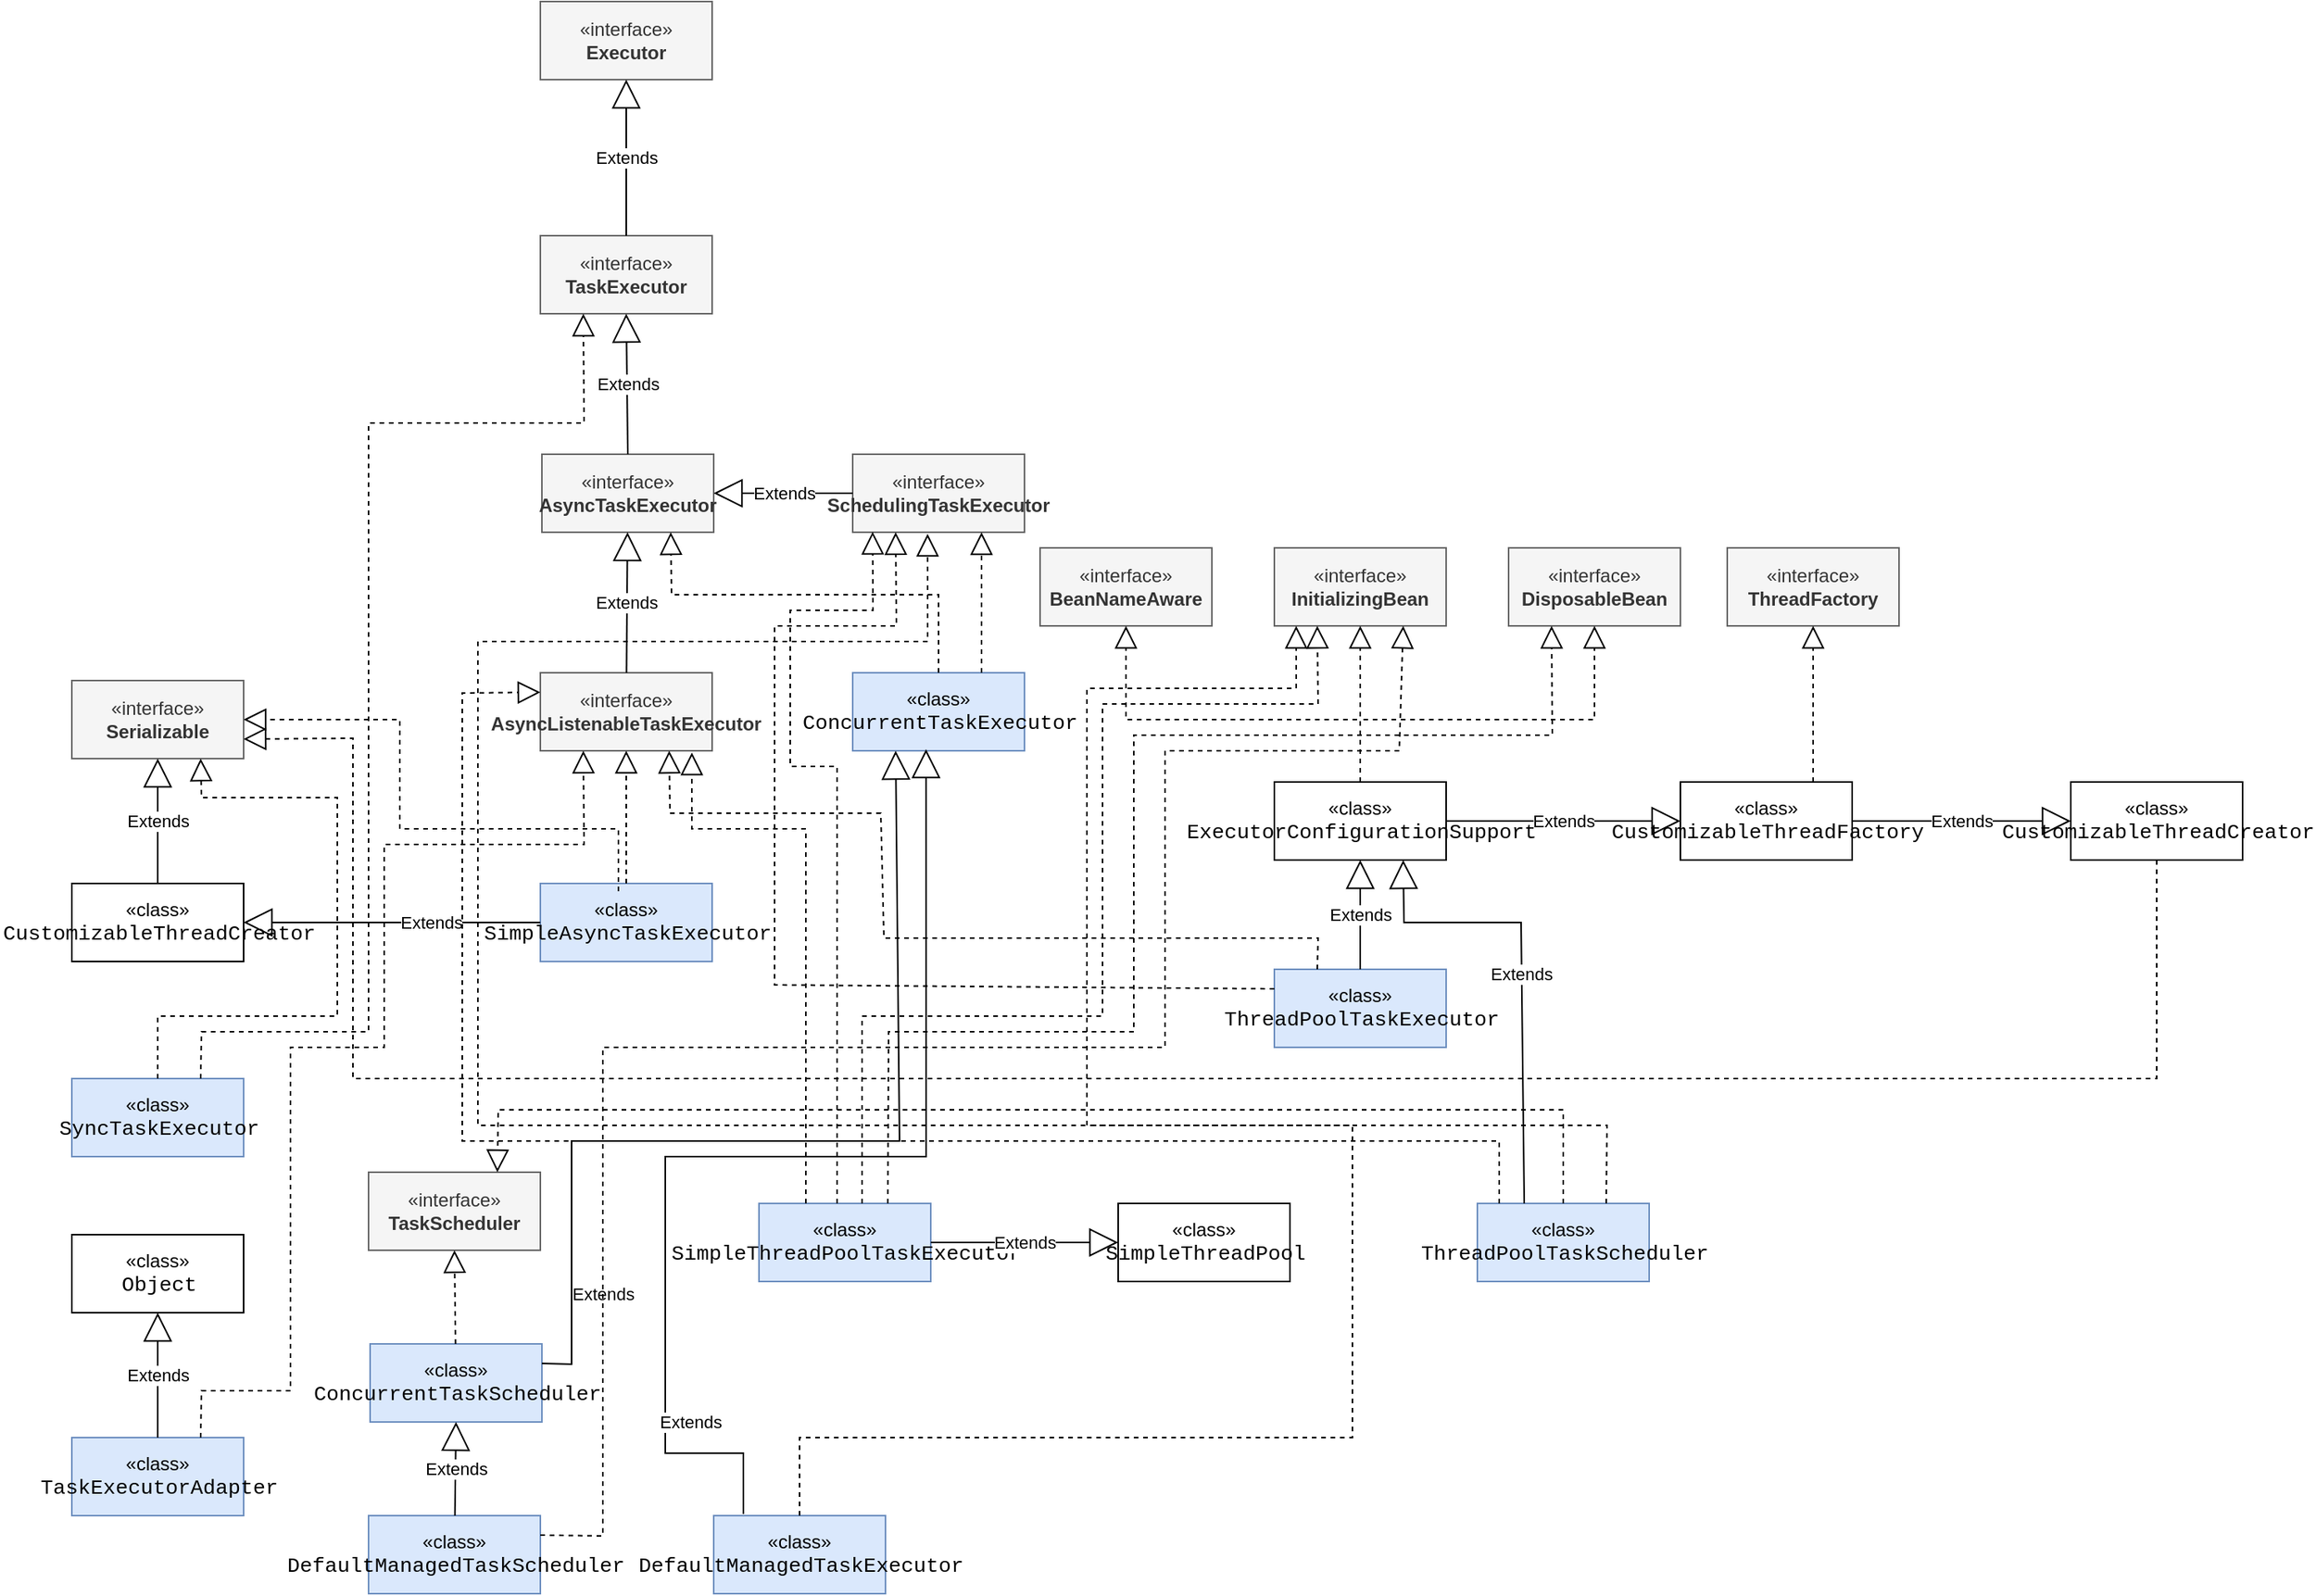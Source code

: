 <mxfile version="21.3.2" type="github">
  <diagram id="C5RBs43oDa-KdzZeNtuy" name="Page-1">
    <mxGraphModel dx="2074" dy="1116" grid="1" gridSize="10" guides="1" tooltips="1" connect="1" arrows="1" fold="1" page="1" pageScale="1" pageWidth="827" pageHeight="1169" math="0" shadow="0">
      <root>
        <mxCell id="WIyWlLk6GJQsqaUBKTNV-0" />
        <mxCell id="WIyWlLk6GJQsqaUBKTNV-1" parent="WIyWlLk6GJQsqaUBKTNV-0" />
        <mxCell id="gGzK5oWEuJAgpFDLgVJi-4" value="«interface»&lt;br&gt;&lt;b&gt;Executor&lt;/b&gt;" style="html=1;whiteSpace=wrap;fillColor=#f5f5f5;fontColor=#333333;strokeColor=#666666;" parent="WIyWlLk6GJQsqaUBKTNV-1" vertex="1">
          <mxGeometry x="360" y="60" width="110" height="50" as="geometry" />
        </mxCell>
        <mxCell id="gGzK5oWEuJAgpFDLgVJi-10" value="«interface»&lt;br&gt;&lt;b&gt;AsyncTaskExecutor&lt;/b&gt;" style="html=1;whiteSpace=wrap;fillColor=#f5f5f5;fontColor=#333333;strokeColor=#666666;" parent="WIyWlLk6GJQsqaUBKTNV-1" vertex="1">
          <mxGeometry x="361.0" y="350" width="110" height="50" as="geometry" />
        </mxCell>
        <mxCell id="mGdfeRdDgCOMt9ufy4X7-4" value="«interface»&lt;br&gt;&lt;b&gt;TaskExecutor&lt;/b&gt;" style="html=1;whiteSpace=wrap;fillColor=#f5f5f5;fontColor=#333333;strokeColor=#666666;" vertex="1" parent="WIyWlLk6GJQsqaUBKTNV-1">
          <mxGeometry x="360" y="210" width="110" height="50" as="geometry" />
        </mxCell>
        <mxCell id="mGdfeRdDgCOMt9ufy4X7-5" value="Extends" style="endArrow=block;endSize=16;endFill=0;html=1;rounded=0;" edge="1" parent="WIyWlLk6GJQsqaUBKTNV-1" source="mGdfeRdDgCOMt9ufy4X7-4" target="gGzK5oWEuJAgpFDLgVJi-4">
          <mxGeometry width="160" relative="1" as="geometry">
            <mxPoint x="425.5" y="290" as="sourcePoint" />
            <mxPoint x="391" y="240" as="targetPoint" />
          </mxGeometry>
        </mxCell>
        <mxCell id="mGdfeRdDgCOMt9ufy4X7-6" value="Extends" style="endArrow=block;endSize=16;endFill=0;html=1;rounded=0;entryX=0.5;entryY=1;entryDx=0;entryDy=0;exitX=0.5;exitY=0;exitDx=0;exitDy=0;" edge="1" parent="WIyWlLk6GJQsqaUBKTNV-1" source="gGzK5oWEuJAgpFDLgVJi-10" target="mGdfeRdDgCOMt9ufy4X7-4">
          <mxGeometry width="160" relative="1" as="geometry">
            <mxPoint x="481" y="390" as="sourcePoint" />
            <mxPoint x="421" y="320" as="targetPoint" />
          </mxGeometry>
        </mxCell>
        <mxCell id="mGdfeRdDgCOMt9ufy4X7-7" value="«interface»&lt;br&gt;&lt;b&gt;AsyncListenableTaskExecutor&lt;/b&gt;" style="html=1;whiteSpace=wrap;fillColor=#f5f5f5;fontColor=#333333;strokeColor=#666666;" vertex="1" parent="WIyWlLk6GJQsqaUBKTNV-1">
          <mxGeometry x="360" y="490" width="110" height="50" as="geometry" />
        </mxCell>
        <mxCell id="mGdfeRdDgCOMt9ufy4X7-8" value="Extends" style="endArrow=block;endSize=16;endFill=0;html=1;rounded=0;" edge="1" parent="WIyWlLk6GJQsqaUBKTNV-1" source="mGdfeRdDgCOMt9ufy4X7-7" target="gGzK5oWEuJAgpFDLgVJi-10">
          <mxGeometry width="160" relative="1" as="geometry">
            <mxPoint x="441" y="450" as="sourcePoint" />
            <mxPoint x="414.5" y="460" as="targetPoint" />
          </mxGeometry>
        </mxCell>
        <mxCell id="mGdfeRdDgCOMt9ufy4X7-9" value="«class»&lt;br&gt;&lt;div style=&quot;padding: 0px 0px 0px 2px;&quot;&gt;&lt;div style=&quot;font-family: &amp;quot;Courier New&amp;quot;; font-size: 10pt;&quot;&gt;&lt;p style=&quot;margin: 0px;&quot;&gt;SimpleAsyncTaskExecutor&lt;/p&gt;&lt;/div&gt;&lt;/div&gt;" style="html=1;whiteSpace=wrap;fillColor=#dae8fc;strokeColor=#6c8ebf;" vertex="1" parent="WIyWlLk6GJQsqaUBKTNV-1">
          <mxGeometry x="360" y="625" width="110" height="50" as="geometry" />
        </mxCell>
        <mxCell id="mGdfeRdDgCOMt9ufy4X7-10" value="«class»&lt;br&gt;&lt;div style=&quot;padding: 0px 0px 0px 2px;&quot;&gt;&lt;div style=&quot;font-family: &amp;quot;Courier New&amp;quot;; font-size: 10pt;&quot;&gt;&lt;p style=&quot;margin: 0px;&quot;&gt;CustomizableThreadCreator&lt;/p&gt;&lt;/div&gt;&lt;/div&gt;" style="html=1;whiteSpace=wrap;" vertex="1" parent="WIyWlLk6GJQsqaUBKTNV-1">
          <mxGeometry x="60" y="625" width="110" height="50" as="geometry" />
        </mxCell>
        <mxCell id="mGdfeRdDgCOMt9ufy4X7-11" value="«interface»&lt;br&gt;&lt;b&gt;Serializable&lt;/b&gt;" style="html=1;whiteSpace=wrap;fillColor=#f5f5f5;fontColor=#333333;strokeColor=#666666;" vertex="1" parent="WIyWlLk6GJQsqaUBKTNV-1">
          <mxGeometry x="60.0" y="495" width="110" height="50" as="geometry" />
        </mxCell>
        <mxCell id="mGdfeRdDgCOMt9ufy4X7-12" value="Extends" style="endArrow=block;endSize=16;endFill=0;html=1;rounded=0;entryX=0.5;entryY=1;entryDx=0;entryDy=0;exitX=0.5;exitY=0;exitDx=0;exitDy=0;" edge="1" parent="WIyWlLk6GJQsqaUBKTNV-1" source="mGdfeRdDgCOMt9ufy4X7-10" target="mGdfeRdDgCOMt9ufy4X7-11">
          <mxGeometry width="160" relative="1" as="geometry">
            <mxPoint x="-136" y="585" as="sourcePoint" />
            <mxPoint x="-135" y="495" as="targetPoint" />
          </mxGeometry>
        </mxCell>
        <mxCell id="mGdfeRdDgCOMt9ufy4X7-13" value="Extends" style="endArrow=block;endSize=16;endFill=0;html=1;rounded=0;exitX=0;exitY=0.5;exitDx=0;exitDy=0;entryX=1;entryY=0.5;entryDx=0;entryDy=0;" edge="1" parent="WIyWlLk6GJQsqaUBKTNV-1" source="mGdfeRdDgCOMt9ufy4X7-9" target="mGdfeRdDgCOMt9ufy4X7-10">
          <mxGeometry x="-0.263" width="160" relative="1" as="geometry">
            <mxPoint x="530" y="620" as="sourcePoint" />
            <mxPoint x="530" y="540" as="targetPoint" />
            <mxPoint as="offset" />
          </mxGeometry>
        </mxCell>
        <mxCell id="mGdfeRdDgCOMt9ufy4X7-14" value="" style="endArrow=block;dashed=1;endFill=0;endSize=12;html=1;rounded=0;entryX=1;entryY=0.5;entryDx=0;entryDy=0;" edge="1" parent="WIyWlLk6GJQsqaUBKTNV-1" target="mGdfeRdDgCOMt9ufy4X7-11">
          <mxGeometry width="160" relative="1" as="geometry">
            <mxPoint x="410" y="630" as="sourcePoint" />
            <mxPoint x="280" y="570" as="targetPoint" />
            <Array as="points">
              <mxPoint x="410" y="590" />
              <mxPoint x="270" y="590" />
              <mxPoint x="270" y="520" />
            </Array>
          </mxGeometry>
        </mxCell>
        <mxCell id="mGdfeRdDgCOMt9ufy4X7-16" value="" style="endArrow=block;dashed=1;endFill=0;endSize=12;html=1;rounded=0;entryX=0.5;entryY=1;entryDx=0;entryDy=0;exitX=0.5;exitY=0;exitDx=0;exitDy=0;" edge="1" parent="WIyWlLk6GJQsqaUBKTNV-1" source="mGdfeRdDgCOMt9ufy4X7-9" target="mGdfeRdDgCOMt9ufy4X7-7">
          <mxGeometry width="160" relative="1" as="geometry">
            <mxPoint x="430" y="600" as="sourcePoint" />
            <mxPoint x="590" y="610" as="targetPoint" />
          </mxGeometry>
        </mxCell>
        <mxCell id="mGdfeRdDgCOMt9ufy4X7-20" value="«interface»&lt;br&gt;&lt;b&gt;SchedulingTaskExecutor&lt;/b&gt;" style="html=1;whiteSpace=wrap;fillColor=#f5f5f5;fontColor=#333333;strokeColor=#666666;" vertex="1" parent="WIyWlLk6GJQsqaUBKTNV-1">
          <mxGeometry x="560" y="350" width="110" height="50" as="geometry" />
        </mxCell>
        <mxCell id="mGdfeRdDgCOMt9ufy4X7-21" value="Extends" style="endArrow=block;endSize=16;endFill=0;html=1;rounded=0;exitX=0;exitY=0.5;exitDx=0;exitDy=0;" edge="1" parent="WIyWlLk6GJQsqaUBKTNV-1" source="mGdfeRdDgCOMt9ufy4X7-20" target="gGzK5oWEuJAgpFDLgVJi-10">
          <mxGeometry width="160" relative="1" as="geometry">
            <mxPoint x="520" y="405" as="sourcePoint" />
            <mxPoint x="271" y="395" as="targetPoint" />
          </mxGeometry>
        </mxCell>
        <mxCell id="mGdfeRdDgCOMt9ufy4X7-22" value="«class»&lt;br&gt;&lt;div style=&quot;padding: 0px 0px 0px 2px;&quot;&gt;&lt;div style=&quot;font-family: &amp;quot;Courier New&amp;quot;; font-size: 10pt;&quot;&gt;&lt;p style=&quot;margin: 0px;&quot;&gt;ConcurrentTaskExecutor&lt;/p&gt;&lt;/div&gt;&lt;/div&gt;" style="html=1;whiteSpace=wrap;fillColor=#dae8fc;strokeColor=#6c8ebf;" vertex="1" parent="WIyWlLk6GJQsqaUBKTNV-1">
          <mxGeometry x="560" y="490" width="110" height="50" as="geometry" />
        </mxCell>
        <mxCell id="mGdfeRdDgCOMt9ufy4X7-23" value="" style="endArrow=block;dashed=1;endFill=0;endSize=12;html=1;rounded=0;entryX=0.75;entryY=1;entryDx=0;entryDy=0;exitX=0.5;exitY=0;exitDx=0;exitDy=0;" edge="1" parent="WIyWlLk6GJQsqaUBKTNV-1" source="mGdfeRdDgCOMt9ufy4X7-22" target="gGzK5oWEuJAgpFDLgVJi-10">
          <mxGeometry width="160" relative="1" as="geometry">
            <mxPoint x="425" y="635" as="sourcePoint" />
            <mxPoint x="425" y="550" as="targetPoint" />
            <Array as="points">
              <mxPoint x="615" y="440" />
              <mxPoint x="444" y="440" />
            </Array>
          </mxGeometry>
        </mxCell>
        <mxCell id="mGdfeRdDgCOMt9ufy4X7-24" value="" style="endArrow=block;dashed=1;endFill=0;endSize=12;html=1;rounded=0;entryX=0.75;entryY=1;entryDx=0;entryDy=0;exitX=0.75;exitY=0;exitDx=0;exitDy=0;" edge="1" parent="WIyWlLk6GJQsqaUBKTNV-1" source="mGdfeRdDgCOMt9ufy4X7-22" target="mGdfeRdDgCOMt9ufy4X7-20">
          <mxGeometry width="160" relative="1" as="geometry">
            <mxPoint x="425" y="635" as="sourcePoint" />
            <mxPoint x="425" y="550" as="targetPoint" />
          </mxGeometry>
        </mxCell>
        <mxCell id="mGdfeRdDgCOMt9ufy4X7-25" value="«class»&lt;br&gt;&lt;div style=&quot;padding: 0px 0px 0px 2px;&quot;&gt;&lt;div style=&quot;font-family: &amp;quot;Courier New&amp;quot;; font-size: 10pt;&quot;&gt;&lt;p style=&quot;margin: 0px;&quot;&gt;ExecutorConfigurationSupport&lt;/p&gt;&lt;/div&gt;&lt;/div&gt;" style="html=1;whiteSpace=wrap;" vertex="1" parent="WIyWlLk6GJQsqaUBKTNV-1">
          <mxGeometry x="830" y="560" width="110" height="50" as="geometry" />
        </mxCell>
        <mxCell id="mGdfeRdDgCOMt9ufy4X7-26" value="«class»&lt;br&gt;&lt;div style=&quot;padding: 0px 0px 0px 2px;&quot;&gt;&lt;div style=&quot;font-family: &amp;quot;Courier New&amp;quot;; font-size: 10pt;&quot;&gt;&lt;p style=&quot;margin: 0px;&quot;&gt;ThreadPoolTaskExecutor&lt;/p&gt;&lt;/div&gt;&lt;/div&gt;" style="html=1;whiteSpace=wrap;fillColor=#dae8fc;strokeColor=#6c8ebf;" vertex="1" parent="WIyWlLk6GJQsqaUBKTNV-1">
          <mxGeometry x="830" y="680" width="110" height="50" as="geometry" />
        </mxCell>
        <mxCell id="mGdfeRdDgCOMt9ufy4X7-27" value="Extends" style="endArrow=block;endSize=16;endFill=0;html=1;rounded=0;entryX=0.5;entryY=1;entryDx=0;entryDy=0;" edge="1" parent="WIyWlLk6GJQsqaUBKTNV-1" source="mGdfeRdDgCOMt9ufy4X7-26" target="mGdfeRdDgCOMt9ufy4X7-25">
          <mxGeometry width="160" relative="1" as="geometry">
            <mxPoint x="929.5" y="640" as="sourcePoint" />
            <mxPoint x="840.5" y="640" as="targetPoint" />
          </mxGeometry>
        </mxCell>
        <mxCell id="mGdfeRdDgCOMt9ufy4X7-28" value="" style="endArrow=block;dashed=1;endFill=0;endSize=12;html=1;rounded=0;entryX=0.75;entryY=1;entryDx=0;entryDy=0;exitX=0.25;exitY=0;exitDx=0;exitDy=0;" edge="1" parent="WIyWlLk6GJQsqaUBKTNV-1" source="mGdfeRdDgCOMt9ufy4X7-26" target="mGdfeRdDgCOMt9ufy4X7-7">
          <mxGeometry width="160" relative="1" as="geometry">
            <mxPoint x="600" y="580" as="sourcePoint" />
            <mxPoint x="540" y="550" as="targetPoint" />
            <Array as="points">
              <mxPoint x="858" y="660" />
              <mxPoint x="580" y="660" />
              <mxPoint x="578" y="580" />
              <mxPoint x="443" y="580" />
            </Array>
          </mxGeometry>
        </mxCell>
        <mxCell id="mGdfeRdDgCOMt9ufy4X7-29" value="«class»&lt;br&gt;&lt;div style=&quot;padding: 0px 0px 0px 2px;&quot;&gt;&lt;div style=&quot;font-family: &amp;quot;Courier New&amp;quot;; font-size: 10pt;&quot;&gt;&lt;p style=&quot;margin: 0px;&quot;&gt;CustomizableThreadFactory&lt;/p&gt;&lt;/div&gt;&lt;/div&gt;" style="html=1;whiteSpace=wrap;" vertex="1" parent="WIyWlLk6GJQsqaUBKTNV-1">
          <mxGeometry x="1090" y="560" width="110" height="50" as="geometry" />
        </mxCell>
        <mxCell id="mGdfeRdDgCOMt9ufy4X7-30" value="«interface»&lt;br&gt;&lt;b&gt;BeanNameAware&lt;/b&gt;" style="html=1;whiteSpace=wrap;fillColor=#f5f5f5;fontColor=#333333;strokeColor=#666666;" vertex="1" parent="WIyWlLk6GJQsqaUBKTNV-1">
          <mxGeometry x="680" y="410" width="110" height="50" as="geometry" />
        </mxCell>
        <mxCell id="mGdfeRdDgCOMt9ufy4X7-31" value="«interface»&lt;br&gt;&lt;b&gt;InitializingBean&lt;/b&gt;" style="html=1;whiteSpace=wrap;fillColor=#f5f5f5;fontColor=#333333;strokeColor=#666666;" vertex="1" parent="WIyWlLk6GJQsqaUBKTNV-1">
          <mxGeometry x="830" y="410" width="110" height="50" as="geometry" />
        </mxCell>
        <mxCell id="mGdfeRdDgCOMt9ufy4X7-32" value="«interface»&lt;br&gt;&lt;b&gt;DisposableBean&lt;/b&gt;" style="html=1;whiteSpace=wrap;fillColor=#f5f5f5;fontColor=#333333;strokeColor=#666666;" vertex="1" parent="WIyWlLk6GJQsqaUBKTNV-1">
          <mxGeometry x="980" y="410" width="110" height="50" as="geometry" />
        </mxCell>
        <mxCell id="mGdfeRdDgCOMt9ufy4X7-33" value="" style="endArrow=block;dashed=1;endFill=0;endSize=12;html=1;rounded=0;entryX=0.5;entryY=1;entryDx=0;entryDy=0;exitX=0.5;exitY=0;exitDx=0;exitDy=0;" edge="1" parent="WIyWlLk6GJQsqaUBKTNV-1" source="mGdfeRdDgCOMt9ufy4X7-25" target="mGdfeRdDgCOMt9ufy4X7-30">
          <mxGeometry width="160" relative="1" as="geometry">
            <mxPoint x="809" y="500" as="sourcePoint" />
            <mxPoint x="809" y="410" as="targetPoint" />
            <Array as="points">
              <mxPoint x="885" y="520" />
              <mxPoint x="735" y="520" />
            </Array>
          </mxGeometry>
        </mxCell>
        <mxCell id="mGdfeRdDgCOMt9ufy4X7-34" value="" style="endArrow=block;dashed=1;endFill=0;endSize=12;html=1;rounded=0;exitX=0.5;exitY=0;exitDx=0;exitDy=0;" edge="1" parent="WIyWlLk6GJQsqaUBKTNV-1" source="mGdfeRdDgCOMt9ufy4X7-25" target="mGdfeRdDgCOMt9ufy4X7-31">
          <mxGeometry width="160" relative="1" as="geometry">
            <mxPoint x="1090.52" y="600" as="sourcePoint" />
            <mxPoint x="1090.52" y="510" as="targetPoint" />
          </mxGeometry>
        </mxCell>
        <mxCell id="mGdfeRdDgCOMt9ufy4X7-35" value="" style="endArrow=block;dashed=1;endFill=0;endSize=12;html=1;rounded=0;entryX=0.5;entryY=1;entryDx=0;entryDy=0;exitX=0.5;exitY=0;exitDx=0;exitDy=0;" edge="1" parent="WIyWlLk6GJQsqaUBKTNV-1" source="mGdfeRdDgCOMt9ufy4X7-25" target="mGdfeRdDgCOMt9ufy4X7-32">
          <mxGeometry width="160" relative="1" as="geometry">
            <mxPoint x="1240.52" y="590" as="sourcePoint" />
            <mxPoint x="1240.52" y="500" as="targetPoint" />
            <Array as="points">
              <mxPoint x="885" y="520" />
              <mxPoint x="1035" y="520" />
            </Array>
          </mxGeometry>
        </mxCell>
        <mxCell id="mGdfeRdDgCOMt9ufy4X7-36" value="Extends" style="endArrow=block;endSize=16;endFill=0;html=1;rounded=0;exitX=1;exitY=0.5;exitDx=0;exitDy=0;" edge="1" parent="WIyWlLk6GJQsqaUBKTNV-1" source="mGdfeRdDgCOMt9ufy4X7-25" target="mGdfeRdDgCOMt9ufy4X7-29">
          <mxGeometry width="160" relative="1" as="geometry">
            <mxPoint x="895" y="690" as="sourcePoint" />
            <mxPoint x="895" y="620" as="targetPoint" />
          </mxGeometry>
        </mxCell>
        <mxCell id="mGdfeRdDgCOMt9ufy4X7-38" value="«interface»&lt;br&gt;&lt;b&gt;ThreadFactory&lt;/b&gt;" style="html=1;whiteSpace=wrap;fillColor=#f5f5f5;fontColor=#333333;strokeColor=#666666;" vertex="1" parent="WIyWlLk6GJQsqaUBKTNV-1">
          <mxGeometry x="1120" y="410" width="110" height="50" as="geometry" />
        </mxCell>
        <mxCell id="mGdfeRdDgCOMt9ufy4X7-39" value="«class»&lt;br&gt;&lt;div style=&quot;padding: 0px 0px 0px 2px;&quot;&gt;&lt;div style=&quot;font-family: &amp;quot;Courier New&amp;quot;; font-size: 10pt;&quot;&gt;&lt;p style=&quot;margin: 0px;&quot;&gt;CustomizableThreadCreator&lt;/p&gt;&lt;/div&gt;&lt;/div&gt;" style="html=1;whiteSpace=wrap;" vertex="1" parent="WIyWlLk6GJQsqaUBKTNV-1">
          <mxGeometry x="1340" y="560" width="110" height="50" as="geometry" />
        </mxCell>
        <mxCell id="mGdfeRdDgCOMt9ufy4X7-40" value="Extends" style="endArrow=block;endSize=16;endFill=0;html=1;rounded=0;exitX=1;exitY=0.5;exitDx=0;exitDy=0;entryX=0;entryY=0.5;entryDx=0;entryDy=0;" edge="1" parent="WIyWlLk6GJQsqaUBKTNV-1" source="mGdfeRdDgCOMt9ufy4X7-29" target="mGdfeRdDgCOMt9ufy4X7-39">
          <mxGeometry width="160" relative="1" as="geometry">
            <mxPoint x="1260" y="624.05" as="sourcePoint" />
            <mxPoint x="1410" y="624.05" as="targetPoint" />
          </mxGeometry>
        </mxCell>
        <mxCell id="mGdfeRdDgCOMt9ufy4X7-41" value="" style="endArrow=block;dashed=1;endFill=0;endSize=12;html=1;rounded=0;" edge="1" parent="WIyWlLk6GJQsqaUBKTNV-1" target="mGdfeRdDgCOMt9ufy4X7-38">
          <mxGeometry width="160" relative="1" as="geometry">
            <mxPoint x="1175" y="560" as="sourcePoint" />
            <mxPoint x="1190" y="480" as="targetPoint" />
          </mxGeometry>
        </mxCell>
        <mxCell id="mGdfeRdDgCOMt9ufy4X7-42" value="" style="endArrow=block;dashed=1;endFill=0;endSize=12;html=1;rounded=0;entryX=1;entryY=0.75;entryDx=0;entryDy=0;exitX=0.5;exitY=1;exitDx=0;exitDy=0;" edge="1" parent="WIyWlLk6GJQsqaUBKTNV-1" source="mGdfeRdDgCOMt9ufy4X7-39" target="mGdfeRdDgCOMt9ufy4X7-11">
          <mxGeometry width="160" relative="1" as="geometry">
            <mxPoint x="435" y="850" as="sourcePoint" />
            <mxPoint x="190" y="750" as="targetPoint" />
            <Array as="points">
              <mxPoint x="1395" y="750" />
              <mxPoint x="330" y="750" />
              <mxPoint x="240" y="750" />
              <mxPoint x="240" y="532" />
            </Array>
          </mxGeometry>
        </mxCell>
        <mxCell id="mGdfeRdDgCOMt9ufy4X7-43" value="«class»&lt;br&gt;&lt;div style=&quot;padding: 0px 0px 0px 2px;&quot;&gt;&lt;div style=&quot;font-family: &amp;quot;Courier New&amp;quot;; font-size: 10pt;&quot;&gt;&lt;p style=&quot;margin: 0px;&quot;&gt;SimpleThreadPoolTaskExecutor&lt;/p&gt;&lt;/div&gt;&lt;/div&gt;" style="html=1;whiteSpace=wrap;fillColor=#dae8fc;strokeColor=#6c8ebf;" vertex="1" parent="WIyWlLk6GJQsqaUBKTNV-1">
          <mxGeometry x="500" y="830" width="110" height="50" as="geometry" />
        </mxCell>
        <mxCell id="mGdfeRdDgCOMt9ufy4X7-44" value="«class»&lt;br&gt;&lt;div style=&quot;padding: 0px 0px 0px 2px;&quot;&gt;&lt;div style=&quot;font-family: &amp;quot;Courier New&amp;quot;; font-size: 10pt;&quot;&gt;&lt;p style=&quot;margin: 0px;&quot;&gt;SimpleThreadPool&lt;/p&gt;&lt;/div&gt;&lt;/div&gt;" style="html=1;whiteSpace=wrap;" vertex="1" parent="WIyWlLk6GJQsqaUBKTNV-1">
          <mxGeometry x="730" y="830" width="110" height="50" as="geometry" />
        </mxCell>
        <mxCell id="mGdfeRdDgCOMt9ufy4X7-45" value="Extends" style="endArrow=block;endSize=16;endFill=0;html=1;rounded=0;exitX=1;exitY=0.5;exitDx=0;exitDy=0;entryX=0;entryY=0.5;entryDx=0;entryDy=0;" edge="1" parent="WIyWlLk6GJQsqaUBKTNV-1" source="mGdfeRdDgCOMt9ufy4X7-43" target="mGdfeRdDgCOMt9ufy4X7-44">
          <mxGeometry width="160" relative="1" as="geometry">
            <mxPoint x="759" y="810" as="sourcePoint" />
            <mxPoint x="670" y="810" as="targetPoint" />
          </mxGeometry>
        </mxCell>
        <mxCell id="mGdfeRdDgCOMt9ufy4X7-46" value="" style="endArrow=block;dashed=1;endFill=0;endSize=12;html=1;rounded=0;entryX=0.882;entryY=1.023;entryDx=0;entryDy=0;entryPerimeter=0;" edge="1" parent="WIyWlLk6GJQsqaUBKTNV-1" target="mGdfeRdDgCOMt9ufy4X7-7">
          <mxGeometry width="160" relative="1" as="geometry">
            <mxPoint x="530" y="830" as="sourcePoint" />
            <mxPoint x="550" y="655" as="targetPoint" />
            <Array as="points">
              <mxPoint x="530" y="590" />
              <mxPoint x="457" y="590" />
            </Array>
          </mxGeometry>
        </mxCell>
        <mxCell id="mGdfeRdDgCOMt9ufy4X7-47" value="" style="endArrow=block;dashed=1;endFill=0;endSize=12;html=1;rounded=0;entryX=0.116;entryY=0.994;entryDx=0;entryDy=0;entryPerimeter=0;" edge="1" parent="WIyWlLk6GJQsqaUBKTNV-1" target="mGdfeRdDgCOMt9ufy4X7-20">
          <mxGeometry width="160" relative="1" as="geometry">
            <mxPoint x="550" y="830" as="sourcePoint" />
            <mxPoint x="555" y="560" as="targetPoint" />
            <Array as="points">
              <mxPoint x="550" y="550" />
              <mxPoint x="520" y="550" />
              <mxPoint x="520" y="450" />
              <mxPoint x="573" y="450" />
            </Array>
          </mxGeometry>
        </mxCell>
        <mxCell id="mGdfeRdDgCOMt9ufy4X7-48" value="" style="endArrow=block;dashed=1;endFill=0;endSize=12;html=1;rounded=0;exitX=0.6;exitY=0;exitDx=0;exitDy=0;exitPerimeter=0;entryX=0.25;entryY=1;entryDx=0;entryDy=0;" edge="1" parent="WIyWlLk6GJQsqaUBKTNV-1" source="mGdfeRdDgCOMt9ufy4X7-43" target="mGdfeRdDgCOMt9ufy4X7-31">
          <mxGeometry width="160" relative="1" as="geometry">
            <mxPoint x="895" y="570" as="sourcePoint" />
            <mxPoint x="895" y="470" as="targetPoint" />
            <Array as="points">
              <mxPoint x="566" y="710" />
              <mxPoint x="720" y="710" />
              <mxPoint x="720" y="510" />
              <mxPoint x="858" y="510" />
            </Array>
          </mxGeometry>
        </mxCell>
        <mxCell id="mGdfeRdDgCOMt9ufy4X7-49" value="" style="endArrow=block;dashed=1;endFill=0;endSize=12;html=1;rounded=0;entryX=0.25;entryY=1;entryDx=0;entryDy=0;exitX=0.75;exitY=0;exitDx=0;exitDy=0;" edge="1" parent="WIyWlLk6GJQsqaUBKTNV-1" source="mGdfeRdDgCOMt9ufy4X7-43" target="mGdfeRdDgCOMt9ufy4X7-32">
          <mxGeometry width="160" relative="1" as="geometry">
            <mxPoint x="860" y="560" as="sourcePoint" />
            <mxPoint x="1010" y="460" as="targetPoint" />
            <Array as="points">
              <mxPoint x="583" y="720" />
              <mxPoint x="740" y="720" />
              <mxPoint x="740" y="530" />
              <mxPoint x="1008" y="530" />
            </Array>
          </mxGeometry>
        </mxCell>
        <mxCell id="mGdfeRdDgCOMt9ufy4X7-51" value="«class»&lt;br&gt;&lt;div style=&quot;padding: 0px 0px 0px 2px;&quot;&gt;&lt;div style=&quot;font-family: &amp;quot;Courier New&amp;quot;; font-size: 10pt;&quot;&gt;&lt;p style=&quot;margin: 0px;&quot;&gt;ConcurrentTaskScheduler&lt;/p&gt;&lt;/div&gt;&lt;/div&gt;" style="html=1;whiteSpace=wrap;fillColor=#dae8fc;strokeColor=#6c8ebf;" vertex="1" parent="WIyWlLk6GJQsqaUBKTNV-1">
          <mxGeometry x="251" y="920" width="110" height="50" as="geometry" />
        </mxCell>
        <mxCell id="mGdfeRdDgCOMt9ufy4X7-52" value="«interface»&lt;br&gt;&lt;b&gt;TaskScheduler&lt;/b&gt;" style="html=1;whiteSpace=wrap;fillColor=#f5f5f5;fontColor=#333333;strokeColor=#666666;" vertex="1" parent="WIyWlLk6GJQsqaUBKTNV-1">
          <mxGeometry x="250" y="810" width="110" height="50" as="geometry" />
        </mxCell>
        <mxCell id="mGdfeRdDgCOMt9ufy4X7-53" value="" style="endArrow=block;dashed=1;endFill=0;endSize=12;html=1;rounded=0;entryX=0.5;entryY=1;entryDx=0;entryDy=0;" edge="1" parent="WIyWlLk6GJQsqaUBKTNV-1" source="mGdfeRdDgCOMt9ufy4X7-51" target="mGdfeRdDgCOMt9ufy4X7-52">
          <mxGeometry width="160" relative="1" as="geometry">
            <mxPoint x="410" y="950" as="sourcePoint" />
            <mxPoint x="410" y="850" as="targetPoint" />
          </mxGeometry>
        </mxCell>
        <mxCell id="mGdfeRdDgCOMt9ufy4X7-54" value="Extends" style="endArrow=block;endSize=16;endFill=0;html=1;rounded=0;exitX=1;exitY=0.25;exitDx=0;exitDy=0;entryX=0.25;entryY=1;entryDx=0;entryDy=0;" edge="1" parent="WIyWlLk6GJQsqaUBKTNV-1" source="mGdfeRdDgCOMt9ufy4X7-51" target="mGdfeRdDgCOMt9ufy4X7-22">
          <mxGeometry x="-0.792" y="-20" width="160" relative="1" as="geometry">
            <mxPoint x="560" y="944.5" as="sourcePoint" />
            <mxPoint x="370" y="944.5" as="targetPoint" />
            <Array as="points">
              <mxPoint x="380" y="933" />
              <mxPoint x="380" y="790" />
              <mxPoint x="510" y="790" />
              <mxPoint x="590" y="790" />
            </Array>
            <mxPoint as="offset" />
          </mxGeometry>
        </mxCell>
        <mxCell id="mGdfeRdDgCOMt9ufy4X7-55" value="«class»&lt;br&gt;&lt;div style=&quot;padding: 0px 0px 0px 2px;&quot;&gt;&lt;div style=&quot;font-family: &amp;quot;Courier New&amp;quot;; font-size: 10pt;&quot;&gt;&lt;p style=&quot;margin: 0px;&quot;&gt;DefaultManagedTaskScheduler&lt;/p&gt;&lt;/div&gt;&lt;/div&gt;" style="html=1;whiteSpace=wrap;fillColor=#dae8fc;strokeColor=#6c8ebf;" vertex="1" parent="WIyWlLk6GJQsqaUBKTNV-1">
          <mxGeometry x="250" y="1030" width="110" height="50" as="geometry" />
        </mxCell>
        <mxCell id="mGdfeRdDgCOMt9ufy4X7-56" value="Extends" style="endArrow=block;endSize=16;endFill=0;html=1;rounded=0;entryX=0.5;entryY=1;entryDx=0;entryDy=0;" edge="1" parent="WIyWlLk6GJQsqaUBKTNV-1" source="mGdfeRdDgCOMt9ufy4X7-55" target="mGdfeRdDgCOMt9ufy4X7-51">
          <mxGeometry width="160" relative="1" as="geometry">
            <mxPoint x="160" y="1070" as="sourcePoint" />
            <mxPoint x="160" y="990" as="targetPoint" />
          </mxGeometry>
        </mxCell>
        <mxCell id="mGdfeRdDgCOMt9ufy4X7-57" value="" style="endArrow=block;dashed=1;endFill=0;endSize=12;html=1;rounded=0;exitX=1;exitY=0.25;exitDx=0;exitDy=0;entryX=0.75;entryY=1;entryDx=0;entryDy=0;" edge="1" parent="WIyWlLk6GJQsqaUBKTNV-1" source="mGdfeRdDgCOMt9ufy4X7-55" target="mGdfeRdDgCOMt9ufy4X7-31">
          <mxGeometry width="160" relative="1" as="geometry">
            <mxPoint x="910" y="565" as="sourcePoint" />
            <mxPoint x="910" y="465" as="targetPoint" />
            <Array as="points">
              <mxPoint x="400" y="1043" />
              <mxPoint x="400" y="730" />
              <mxPoint x="760" y="730" />
              <mxPoint x="760" y="540" />
              <mxPoint x="910" y="540" />
            </Array>
          </mxGeometry>
        </mxCell>
        <mxCell id="mGdfeRdDgCOMt9ufy4X7-58" value="«class»&lt;br&gt;&lt;div style=&quot;padding: 0px 0px 0px 2px;&quot;&gt;&lt;div style=&quot;font-family: &amp;quot;Courier New&amp;quot;; font-size: 10pt;&quot;&gt;&lt;p style=&quot;margin: 0px;&quot;&gt;DefaultManagedTaskExecutor&lt;/p&gt;&lt;/div&gt;&lt;/div&gt;" style="html=1;whiteSpace=wrap;fillColor=#dae8fc;strokeColor=#6c8ebf;" vertex="1" parent="WIyWlLk6GJQsqaUBKTNV-1">
          <mxGeometry x="471" y="1030" width="110" height="50" as="geometry" />
        </mxCell>
        <mxCell id="mGdfeRdDgCOMt9ufy4X7-60" value="Extends" style="endArrow=block;endSize=16;endFill=0;html=1;rounded=0;entryX=0.427;entryY=0.98;entryDx=0;entryDy=0;entryPerimeter=0;exitX=0.173;exitY=-0.02;exitDx=0;exitDy=0;exitPerimeter=0;" edge="1" parent="WIyWlLk6GJQsqaUBKTNV-1" source="mGdfeRdDgCOMt9ufy4X7-58" target="mGdfeRdDgCOMt9ufy4X7-22">
          <mxGeometry x="-0.792" y="-20" width="160" relative="1" as="geometry">
            <mxPoint x="440" y="1020" as="sourcePoint" />
            <mxPoint x="598" y="550" as="targetPoint" />
            <Array as="points">
              <mxPoint x="490" y="990" />
              <mxPoint x="440" y="990" />
              <mxPoint x="440" y="800" />
              <mxPoint x="520" y="800" />
              <mxPoint x="607" y="800" />
            </Array>
            <mxPoint as="offset" />
          </mxGeometry>
        </mxCell>
        <mxCell id="mGdfeRdDgCOMt9ufy4X7-61" value="" style="endArrow=block;dashed=1;endFill=0;endSize=12;html=1;rounded=0;exitX=0.5;exitY=0;exitDx=0;exitDy=0;" edge="1" parent="WIyWlLk6GJQsqaUBKTNV-1" source="mGdfeRdDgCOMt9ufy4X7-58">
          <mxGeometry width="160" relative="1" as="geometry">
            <mxPoint x="895" y="570" as="sourcePoint" />
            <mxPoint x="844" y="460" as="targetPoint" />
            <Array as="points">
              <mxPoint x="526" y="980" />
              <mxPoint x="880" y="980" />
              <mxPoint x="880" y="780" />
              <mxPoint x="710" y="780" />
              <mxPoint x="710" y="690" />
              <mxPoint x="710" y="500" />
              <mxPoint x="844" y="500" />
            </Array>
          </mxGeometry>
        </mxCell>
        <mxCell id="mGdfeRdDgCOMt9ufy4X7-62" value="«class»&lt;br&gt;&lt;div style=&quot;padding: 0px 0px 0px 2px;&quot;&gt;&lt;div style=&quot;font-family: &amp;quot;Courier New&amp;quot;; font-size: 10pt;&quot;&gt;&lt;p style=&quot;margin: 0px;&quot;&gt;SyncTaskExecutor&lt;/p&gt;&lt;/div&gt;&lt;/div&gt;" style="html=1;whiteSpace=wrap;fillColor=#dae8fc;strokeColor=#6c8ebf;" vertex="1" parent="WIyWlLk6GJQsqaUBKTNV-1">
          <mxGeometry x="60" y="750" width="110" height="50" as="geometry" />
        </mxCell>
        <mxCell id="mGdfeRdDgCOMt9ufy4X7-63" value="" style="endArrow=block;dashed=1;endFill=0;endSize=12;html=1;rounded=0;exitX=0.75;exitY=0;exitDx=0;exitDy=0;entryX=0.25;entryY=1;entryDx=0;entryDy=0;" edge="1" parent="WIyWlLk6GJQsqaUBKTNV-1" source="mGdfeRdDgCOMt9ufy4X7-62" target="mGdfeRdDgCOMt9ufy4X7-4">
          <mxGeometry width="160" relative="1" as="geometry">
            <mxPoint x="320" y="760" as="sourcePoint" />
            <mxPoint x="250" y="360" as="targetPoint" />
            <Array as="points">
              <mxPoint x="143" y="720" />
              <mxPoint x="250" y="720" />
              <mxPoint x="250" y="330" />
              <mxPoint x="388" y="330" />
            </Array>
          </mxGeometry>
        </mxCell>
        <mxCell id="mGdfeRdDgCOMt9ufy4X7-64" value="" style="endArrow=block;dashed=1;endFill=0;endSize=12;html=1;rounded=0;exitX=0.5;exitY=0;exitDx=0;exitDy=0;entryX=0.75;entryY=1;entryDx=0;entryDy=0;" edge="1" parent="WIyWlLk6GJQsqaUBKTNV-1" source="mGdfeRdDgCOMt9ufy4X7-62" target="mGdfeRdDgCOMt9ufy4X7-11">
          <mxGeometry width="160" relative="1" as="geometry">
            <mxPoint x="230" y="700" as="sourcePoint" />
            <mxPoint x="230" y="550" as="targetPoint" />
            <Array as="points">
              <mxPoint x="115" y="710" />
              <mxPoint x="230" y="710" />
              <mxPoint x="230" y="570" />
              <mxPoint x="143" y="570" />
            </Array>
          </mxGeometry>
        </mxCell>
        <mxCell id="mGdfeRdDgCOMt9ufy4X7-65" value="«class»&lt;br&gt;&lt;div style=&quot;padding: 0px 0px 0px 2px;&quot;&gt;&lt;div style=&quot;font-family: &amp;quot;Courier New&amp;quot;; font-size: 10pt;&quot;&gt;&lt;p style=&quot;margin: 0px;&quot;&gt;TaskExecutorAdapter&lt;/p&gt;&lt;/div&gt;&lt;/div&gt;" style="html=1;whiteSpace=wrap;fillColor=#dae8fc;strokeColor=#6c8ebf;" vertex="1" parent="WIyWlLk6GJQsqaUBKTNV-1">
          <mxGeometry x="60" y="980" width="110" height="50" as="geometry" />
        </mxCell>
        <mxCell id="mGdfeRdDgCOMt9ufy4X7-66" value="«class»&lt;br&gt;&lt;div style=&quot;padding: 0px 0px 0px 2px;&quot;&gt;&lt;div style=&quot;font-family: &amp;quot;Courier New&amp;quot;; font-size: 10pt;&quot;&gt;&lt;p style=&quot;margin: 0px;&quot;&gt;Object&lt;/p&gt;&lt;/div&gt;&lt;/div&gt;" style="html=1;whiteSpace=wrap;" vertex="1" parent="WIyWlLk6GJQsqaUBKTNV-1">
          <mxGeometry x="60" y="850" width="110" height="50" as="geometry" />
        </mxCell>
        <mxCell id="mGdfeRdDgCOMt9ufy4X7-68" value="Extends" style="endArrow=block;endSize=16;endFill=0;html=1;rounded=0;entryX=0.5;entryY=1;entryDx=0;entryDy=0;" edge="1" parent="WIyWlLk6GJQsqaUBKTNV-1" source="mGdfeRdDgCOMt9ufy4X7-65" target="mGdfeRdDgCOMt9ufy4X7-66">
          <mxGeometry x="0.007" width="160" relative="1" as="geometry">
            <mxPoint x="200" y="1010" as="sourcePoint" />
            <mxPoint x="200" y="940" as="targetPoint" />
            <mxPoint as="offset" />
          </mxGeometry>
        </mxCell>
        <mxCell id="mGdfeRdDgCOMt9ufy4X7-69" value="" style="endArrow=block;dashed=1;endFill=0;endSize=12;html=1;rounded=0;exitX=0.75;exitY=0;exitDx=0;exitDy=0;entryX=0.25;entryY=1;entryDx=0;entryDy=0;" edge="1" parent="WIyWlLk6GJQsqaUBKTNV-1" source="mGdfeRdDgCOMt9ufy4X7-65" target="mGdfeRdDgCOMt9ufy4X7-7">
          <mxGeometry width="160" relative="1" as="geometry">
            <mxPoint x="210" y="925" as="sourcePoint" />
            <mxPoint x="200" y="740" as="targetPoint" />
            <Array as="points">
              <mxPoint x="143" y="950" />
              <mxPoint x="200" y="950" />
              <mxPoint x="200" y="730" />
              <mxPoint x="260" y="730" />
              <mxPoint x="260" y="600" />
              <mxPoint x="388" y="600" />
            </Array>
          </mxGeometry>
        </mxCell>
        <mxCell id="mGdfeRdDgCOMt9ufy4X7-70" value="" style="endArrow=block;dashed=1;endFill=0;endSize=12;html=1;rounded=0;exitX=0;exitY=0.25;exitDx=0;exitDy=0;entryX=0.25;entryY=1;entryDx=0;entryDy=0;" edge="1" parent="WIyWlLk6GJQsqaUBKTNV-1" source="mGdfeRdDgCOMt9ufy4X7-26" target="mGdfeRdDgCOMt9ufy4X7-20">
          <mxGeometry width="160" relative="1" as="geometry">
            <mxPoint x="800" y="640" as="sourcePoint" />
            <mxPoint x="720" y="630" as="targetPoint" />
            <Array as="points">
              <mxPoint x="510" y="690" />
              <mxPoint x="510" y="460" />
              <mxPoint x="588" y="460" />
            </Array>
          </mxGeometry>
        </mxCell>
        <mxCell id="mGdfeRdDgCOMt9ufy4X7-71" value="«class»&lt;br&gt;&lt;div style=&quot;padding: 0px 0px 0px 2px;&quot;&gt;&lt;div style=&quot;font-family: &amp;quot;Courier New&amp;quot;; font-size: 10pt;&quot;&gt;&lt;p style=&quot;margin: 0px;&quot;&gt;ThreadPoolTaskScheduler&lt;/p&gt;&lt;/div&gt;&lt;/div&gt;" style="html=1;whiteSpace=wrap;fillColor=#dae8fc;strokeColor=#6c8ebf;" vertex="1" parent="WIyWlLk6GJQsqaUBKTNV-1">
          <mxGeometry x="960" y="830" width="110" height="50" as="geometry" />
        </mxCell>
        <mxCell id="mGdfeRdDgCOMt9ufy4X7-72" value="Extends" style="endArrow=block;endSize=16;endFill=0;html=1;rounded=0;entryX=0.75;entryY=1;entryDx=0;entryDy=0;" edge="1" parent="WIyWlLk6GJQsqaUBKTNV-1" target="mGdfeRdDgCOMt9ufy4X7-25">
          <mxGeometry width="160" relative="1" as="geometry">
            <mxPoint x="990" y="830" as="sourcePoint" />
            <mxPoint x="895" y="620" as="targetPoint" />
            <Array as="points">
              <mxPoint x="988" y="650" />
              <mxPoint x="913" y="650" />
            </Array>
          </mxGeometry>
        </mxCell>
        <mxCell id="mGdfeRdDgCOMt9ufy4X7-73" value="" style="endArrow=block;dashed=1;endFill=0;endSize=12;html=1;rounded=0;exitX=0.5;exitY=0;exitDx=0;exitDy=0;entryX=0.75;entryY=0;entryDx=0;entryDy=0;" edge="1" parent="WIyWlLk6GJQsqaUBKTNV-1" source="mGdfeRdDgCOMt9ufy4X7-71" target="mGdfeRdDgCOMt9ufy4X7-52">
          <mxGeometry width="160" relative="1" as="geometry">
            <mxPoint x="920" y="830" as="sourcePoint" />
            <mxPoint x="920" y="730" as="targetPoint" />
            <Array as="points">
              <mxPoint x="1015" y="770" />
              <mxPoint x="333" y="770" />
            </Array>
          </mxGeometry>
        </mxCell>
        <mxCell id="mGdfeRdDgCOMt9ufy4X7-74" value="" style="endArrow=block;dashed=1;endFill=0;endSize=12;html=1;rounded=0;exitX=0.75;exitY=0;exitDx=0;exitDy=0;entryX=0.436;entryY=1.02;entryDx=0;entryDy=0;entryPerimeter=0;" edge="1" parent="WIyWlLk6GJQsqaUBKTNV-1" source="mGdfeRdDgCOMt9ufy4X7-71" target="mGdfeRdDgCOMt9ufy4X7-20">
          <mxGeometry width="160" relative="1" as="geometry">
            <mxPoint x="1025" y="840" as="sourcePoint" />
            <mxPoint x="343" y="820" as="targetPoint" />
            <Array as="points">
              <mxPoint x="1043" y="780" />
              <mxPoint x="320" y="780" />
              <mxPoint x="320" y="470" />
              <mxPoint x="608" y="470" />
            </Array>
          </mxGeometry>
        </mxCell>
        <mxCell id="mGdfeRdDgCOMt9ufy4X7-75" value="" style="endArrow=block;dashed=1;endFill=0;endSize=12;html=1;rounded=0;entryX=0;entryY=0.25;entryDx=0;entryDy=0;" edge="1" parent="WIyWlLk6GJQsqaUBKTNV-1" target="mGdfeRdDgCOMt9ufy4X7-7">
          <mxGeometry width="160" relative="1" as="geometry">
            <mxPoint x="974" y="830" as="sourcePoint" />
            <mxPoint x="343" y="820" as="targetPoint" />
            <Array as="points">
              <mxPoint x="974" y="790" />
              <mxPoint x="310" y="790" />
              <mxPoint x="310" y="503" />
            </Array>
          </mxGeometry>
        </mxCell>
      </root>
    </mxGraphModel>
  </diagram>
</mxfile>
